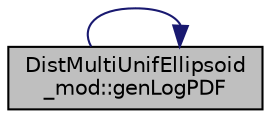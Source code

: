 digraph "DistMultiUnifEllipsoid_mod::genLogPDF"
{
 // LATEX_PDF_SIZE
  edge [fontname="Helvetica",fontsize="10",labelfontname="Helvetica",labelfontsize="10"];
  node [fontname="Helvetica",fontsize="10",shape=record];
  rankdir="RL";
  Node1 [label="DistMultiUnifEllipsoid\l_mod::genLogPDF",height=0.2,width=0.4,color="black", fillcolor="grey75", style="filled", fontcolor="black",tooltip="Return the log-value of the probability density function (PDF). Note that a PDF is,..."];
  Node1 -> Node1 [dir="back",color="midnightblue",fontsize="10",style="solid"];
}
